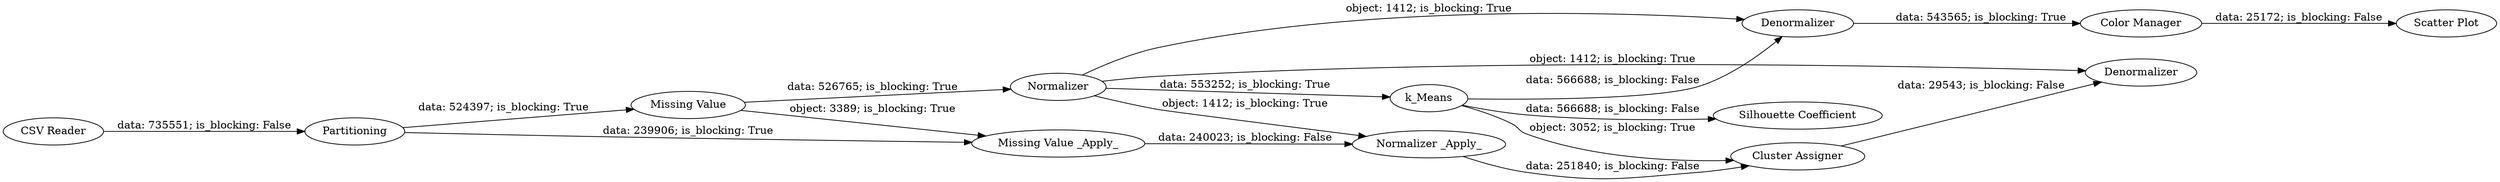 digraph {
	"-2947244927431205921_10" [label="Scatter Plot"]
	"-2947244927431205921_3" [label="Missing Value"]
	"-2947244927431205921_5" [label=Normalizer]
	"-2947244927431205921_4" [label="Missing Value _Apply_"]
	"-2947244927431205921_9" [label="Color Manager"]
	"-2947244927431205921_2" [label=Partitioning]
	"-2947244927431205921_8" [label=Denormalizer]
	"-2947244927431205921_13" [label=Denormalizer]
	"-2947244927431205921_6" [label="Normalizer _Apply_"]
	"-2947244927431205921_7" [label=k_Means]
	"-2947244927431205921_12" [label="Cluster Assigner"]
	"-2947244927431205921_1" [label="CSV Reader"]
	"-2947244927431205921_11" [label="Silhouette Coefficient"]
	"-2947244927431205921_9" -> "-2947244927431205921_10" [label="data: 25172; is_blocking: False"]
	"-2947244927431205921_2" -> "-2947244927431205921_3" [label="data: 524397; is_blocking: True"]
	"-2947244927431205921_5" -> "-2947244927431205921_7" [label="data: 553252; is_blocking: True"]
	"-2947244927431205921_6" -> "-2947244927431205921_12" [label="data: 251840; is_blocking: False"]
	"-2947244927431205921_7" -> "-2947244927431205921_8" [label="data: 566688; is_blocking: False"]
	"-2947244927431205921_8" -> "-2947244927431205921_9" [label="data: 543565; is_blocking: True"]
	"-2947244927431205921_1" -> "-2947244927431205921_2" [label="data: 735551; is_blocking: False"]
	"-2947244927431205921_3" -> "-2947244927431205921_5" [label="data: 526765; is_blocking: True"]
	"-2947244927431205921_4" -> "-2947244927431205921_6" [label="data: 240023; is_blocking: False"]
	"-2947244927431205921_5" -> "-2947244927431205921_6" [label="object: 1412; is_blocking: True"]
	"-2947244927431205921_5" -> "-2947244927431205921_8" [label="object: 1412; is_blocking: True"]
	"-2947244927431205921_5" -> "-2947244927431205921_13" [label="object: 1412; is_blocking: True"]
	"-2947244927431205921_12" -> "-2947244927431205921_13" [label="data: 29543; is_blocking: False"]
	"-2947244927431205921_3" -> "-2947244927431205921_4" [label="object: 3389; is_blocking: True"]
	"-2947244927431205921_7" -> "-2947244927431205921_11" [label="data: 566688; is_blocking: False"]
	"-2947244927431205921_7" -> "-2947244927431205921_12" [label="object: 3052; is_blocking: True"]
	"-2947244927431205921_2" -> "-2947244927431205921_4" [label="data: 239906; is_blocking: True"]
	rankdir=LR
}
